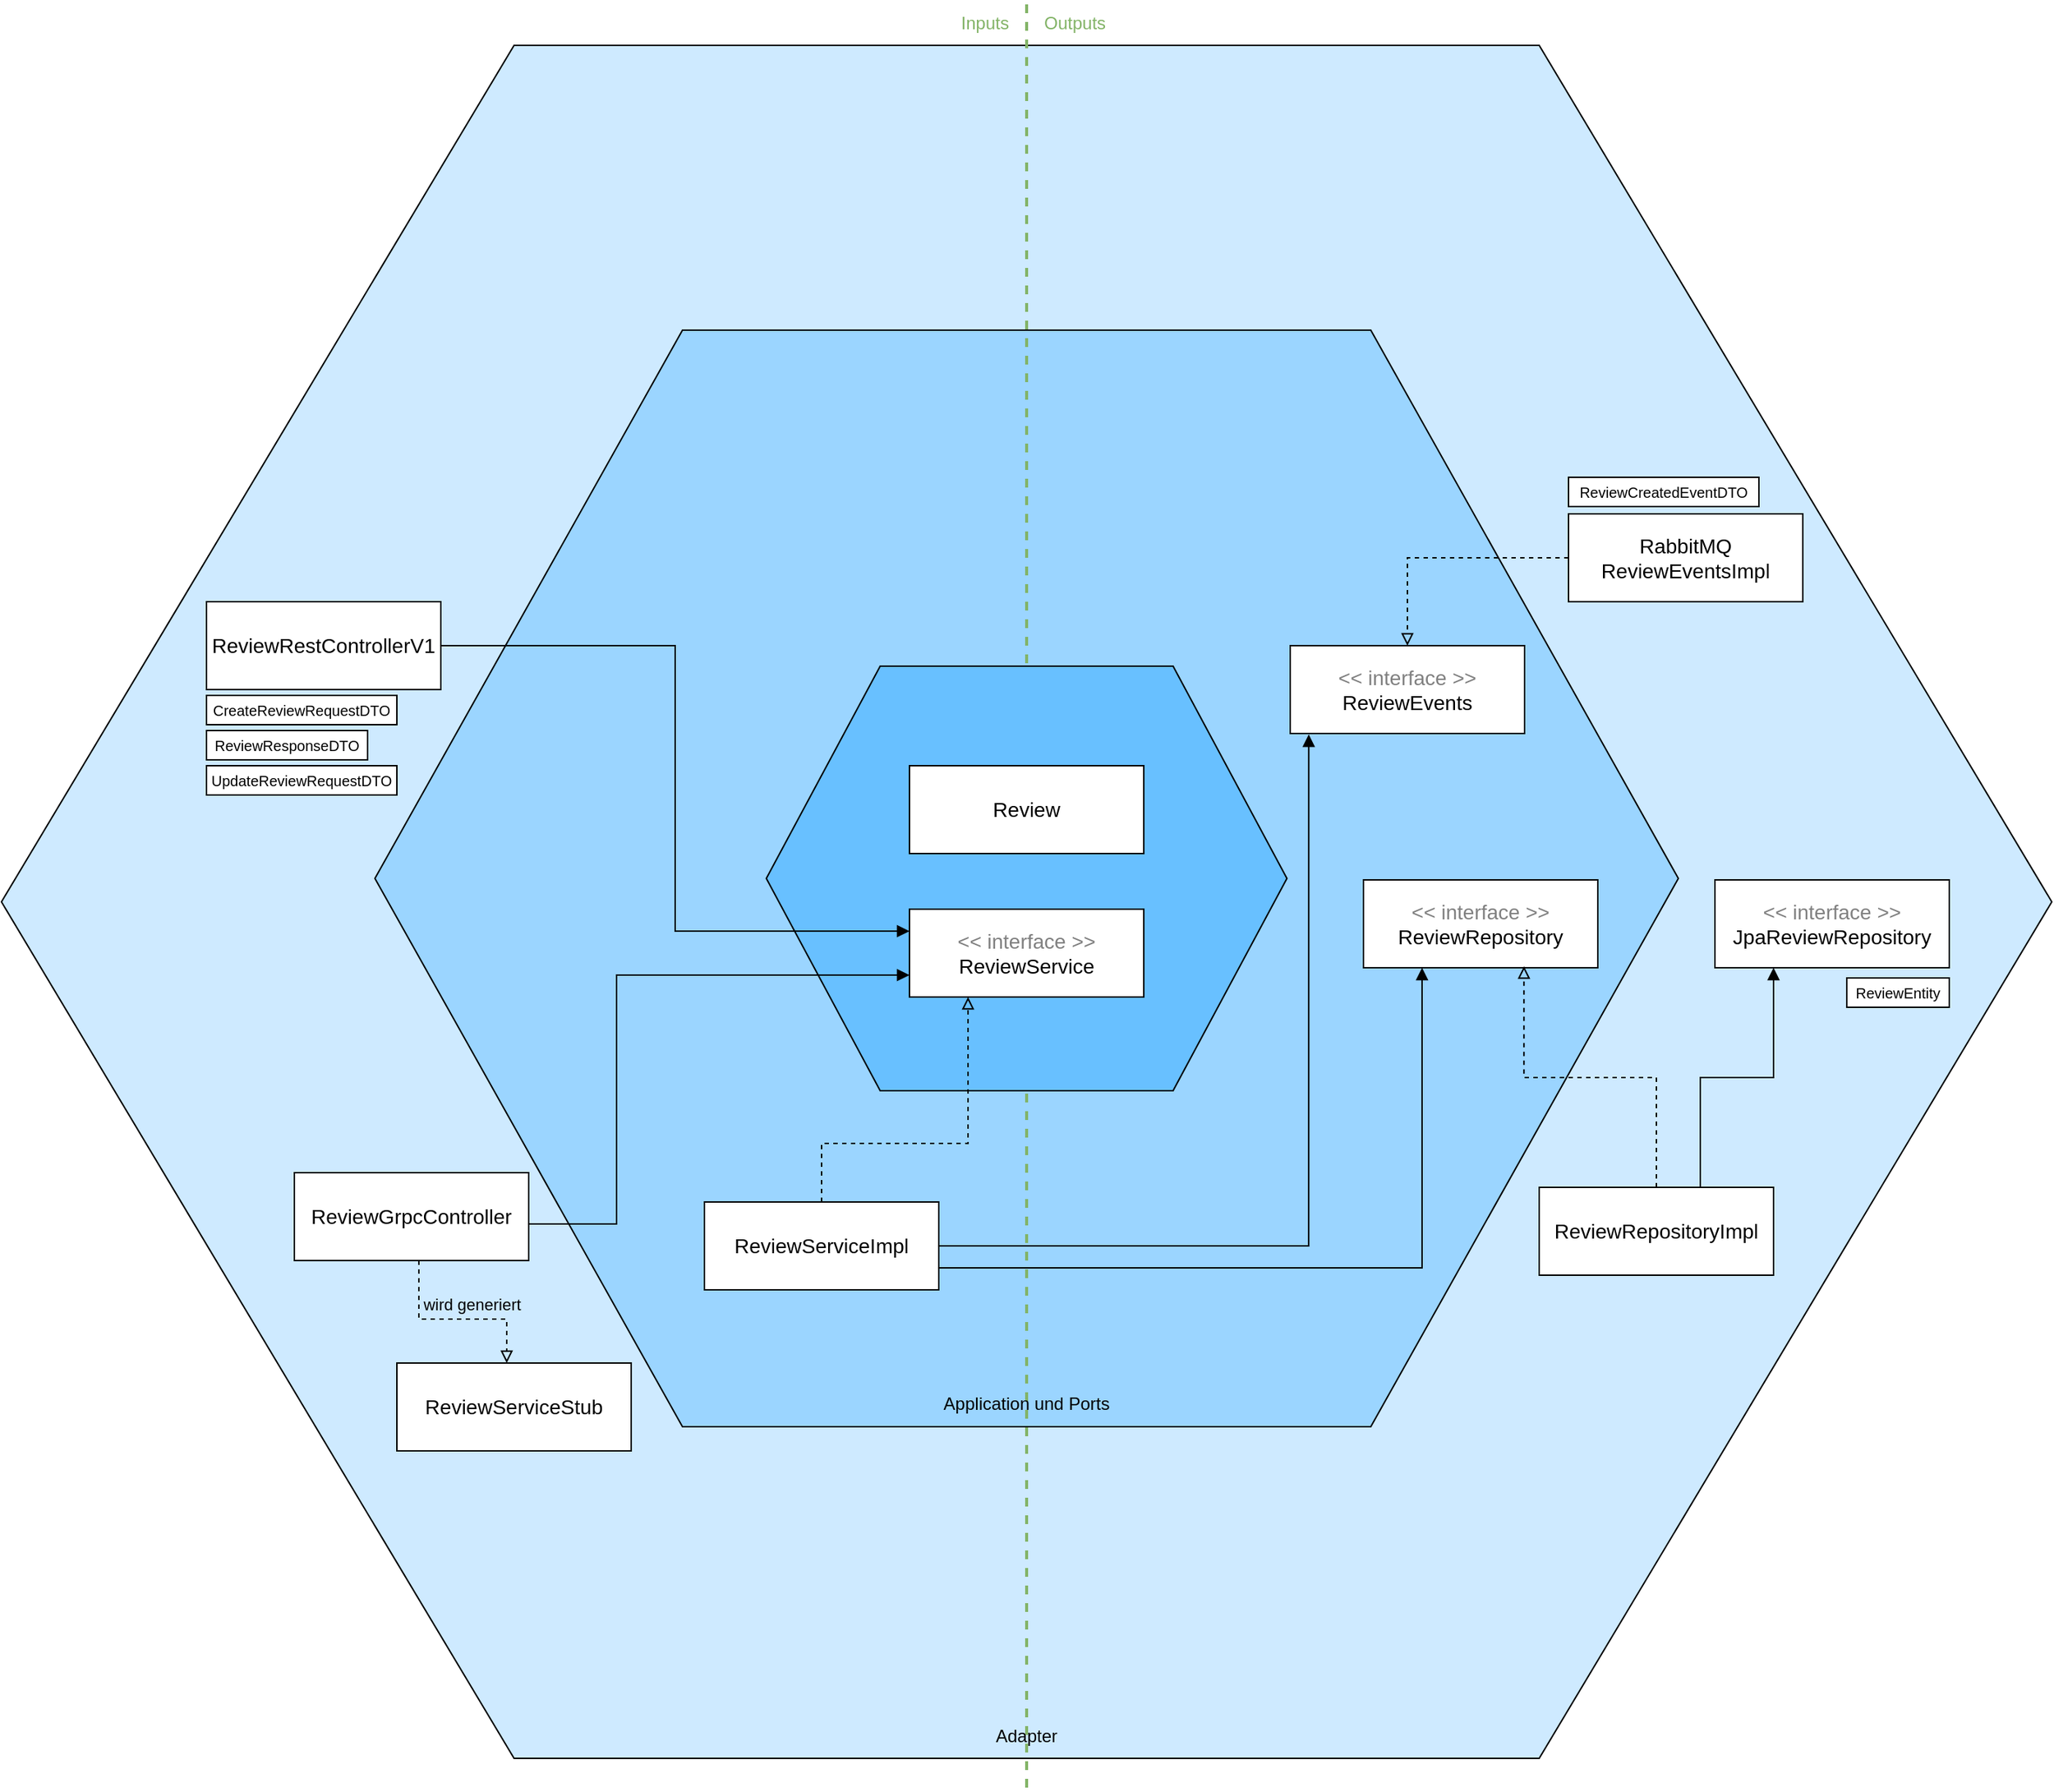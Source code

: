 <mxfile version="26.0.5">
  <diagram name="Seite-1" id="MKljbgSeJdDD-drwOJYf">
    <mxGraphModel dx="3002" dy="1981" grid="1" gridSize="10" guides="1" tooltips="1" connect="1" arrows="1" fold="1" page="1" pageScale="1" pageWidth="827" pageHeight="1169" math="0" shadow="0">
      <root>
        <mxCell id="0" />
        <mxCell id="1" parent="0" />
        <mxCell id="fHIm1r6-pVbR7uOzrHsc-70" style="edgeStyle=orthogonalEdgeStyle;shape=connector;rounded=0;orthogonalLoop=1;jettySize=auto;html=1;entryX=0.5;entryY=1;entryDx=0;entryDy=0;strokeColor=default;align=center;verticalAlign=middle;fontFamily=Helvetica;fontSize=11;fontColor=default;labelBackgroundColor=default;endArrow=block;endFill=1;" parent="1" source="fHIm1r6-pVbR7uOzrHsc-29" target="fHIm1r6-pVbR7uOzrHsc-34" edge="1">
          <mxGeometry relative="1" as="geometry" />
        </mxCell>
        <mxCell id="fHIm1r6-pVbR7uOzrHsc-29" value="" style="shape=hexagon;perimeter=hexagonPerimeter2;whiteSpace=wrap;html=1;fixedSize=1;size=350;fillColor=#CEEAFF;" parent="1" vertex="1">
          <mxGeometry x="-1290" y="-390" width="1400" height="1170" as="geometry" />
        </mxCell>
        <mxCell id="fHIm1r6-pVbR7uOzrHsc-30" value="" style="shape=hexagon;perimeter=hexagonPerimeter2;whiteSpace=wrap;html=1;fixedSize=1;size=210;fillColor=#9BD5FF;" parent="1" vertex="1">
          <mxGeometry x="-1035" y="-195.46" width="890" height="748.91" as="geometry" />
        </mxCell>
        <mxCell id="fHIm1r6-pVbR7uOzrHsc-37" style="edgeStyle=orthogonalEdgeStyle;rounded=0;orthogonalLoop=1;jettySize=auto;html=1;entryX=0.079;entryY=1.011;entryDx=0;entryDy=0;endArrow=block;endFill=1;entryPerimeter=0;" parent="1" source="fHIm1r6-pVbR7uOzrHsc-38" target="fHIm1r6-pVbR7uOzrHsc-40" edge="1">
          <mxGeometry relative="1" as="geometry" />
        </mxCell>
        <mxCell id="fHIm1r6-pVbR7uOzrHsc-40" value="&lt;div&gt;&lt;font color=&quot;#808080&quot;&gt;&amp;lt;&amp;lt; interface &amp;gt;&amp;gt;&lt;/font&gt;&lt;/div&gt;&lt;div&gt;&lt;font&gt;ReviewEvents&lt;br&gt;&lt;/font&gt;&lt;/div&gt;" style="rounded=0;whiteSpace=wrap;html=1;fontSize=14;" parent="1" vertex="1">
          <mxGeometry x="-410" y="20" width="160" height="60" as="geometry" />
        </mxCell>
        <mxCell id="fHIm1r6-pVbR7uOzrHsc-41" value="&lt;div&gt;&lt;font color=&quot;#808080&quot;&gt;&amp;lt;&amp;lt; interface &amp;gt;&amp;gt;&lt;/font&gt;&lt;/div&gt;&lt;div&gt;&lt;font&gt;ReviewRepository&lt;br&gt;&lt;/font&gt;&lt;/div&gt;" style="rounded=0;whiteSpace=wrap;html=1;fontSize=14;" parent="1" vertex="1">
          <mxGeometry x="-360" y="180" width="160" height="60" as="geometry" />
        </mxCell>
        <mxCell id="fHIm1r6-pVbR7uOzrHsc-42" style="edgeStyle=orthogonalEdgeStyle;rounded=0;orthogonalLoop=1;jettySize=auto;html=1;endArrow=block;endFill=1;exitX=1;exitY=0.75;exitDx=0;exitDy=0;entryX=0.25;entryY=1;entryDx=0;entryDy=0;" parent="1" source="fHIm1r6-pVbR7uOzrHsc-38" target="fHIm1r6-pVbR7uOzrHsc-41" edge="1">
          <mxGeometry relative="1" as="geometry" />
        </mxCell>
        <mxCell id="fHIm1r6-pVbR7uOzrHsc-46" style="edgeStyle=orthogonalEdgeStyle;rounded=0;orthogonalLoop=1;jettySize=auto;html=1;endArrow=block;endFill=0;dashed=1;entryX=0.5;entryY=0;entryDx=0;entryDy=0;" parent="1" source="fHIm1r6-pVbR7uOzrHsc-45" target="fHIm1r6-pVbR7uOzrHsc-40" edge="1">
          <mxGeometry relative="1" as="geometry" />
        </mxCell>
        <mxCell id="fHIm1r6-pVbR7uOzrHsc-45" value="&lt;div&gt;&lt;font&gt;RabbitMQ&lt;/font&gt;&lt;/div&gt;&lt;div&gt;&lt;font&gt;ReviewEventsImpl&lt;/font&gt;&lt;/div&gt;" style="rounded=0;whiteSpace=wrap;html=1;fontSize=14;" parent="1" vertex="1">
          <mxGeometry x="-220" y="-70" width="160" height="60" as="geometry" />
        </mxCell>
        <mxCell id="fHIm1r6-pVbR7uOzrHsc-76" style="edgeStyle=orthogonalEdgeStyle;shape=connector;rounded=0;orthogonalLoop=1;jettySize=auto;html=1;entryX=0.25;entryY=1;entryDx=0;entryDy=0;strokeColor=default;align=center;verticalAlign=middle;fontFamily=Helvetica;fontSize=11;fontColor=default;labelBackgroundColor=default;endArrow=block;endFill=1;" parent="1" source="fHIm1r6-pVbR7uOzrHsc-49" target="fHIm1r6-pVbR7uOzrHsc-51" edge="1">
          <mxGeometry relative="1" as="geometry">
            <Array as="points">
              <mxPoint x="-130" y="315" />
              <mxPoint x="-80" y="315" />
            </Array>
          </mxGeometry>
        </mxCell>
        <mxCell id="fHIm1r6-pVbR7uOzrHsc-49" value="&lt;div&gt;&lt;font&gt;ReviewRepositoryImpl&lt;/font&gt;&lt;/div&gt;" style="rounded=0;whiteSpace=wrap;html=1;fontSize=14;" parent="1" vertex="1">
          <mxGeometry x="-240" y="390" width="160" height="60" as="geometry" />
        </mxCell>
        <mxCell id="fHIm1r6-pVbR7uOzrHsc-50" style="edgeStyle=orthogonalEdgeStyle;shape=connector;rounded=0;orthogonalLoop=1;jettySize=auto;html=1;entryX=0.685;entryY=0.983;entryDx=0;entryDy=0;entryPerimeter=0;strokeColor=default;align=center;verticalAlign=middle;fontFamily=Helvetica;fontSize=11;fontColor=default;labelBackgroundColor=default;endArrow=block;endFill=0;dashed=1;" parent="1" source="fHIm1r6-pVbR7uOzrHsc-49" target="fHIm1r6-pVbR7uOzrHsc-41" edge="1">
          <mxGeometry relative="1" as="geometry" />
        </mxCell>
        <mxCell id="fHIm1r6-pVbR7uOzrHsc-51" value="&lt;div&gt;&lt;font color=&quot;#808080&quot;&gt;&amp;lt;&amp;lt; interface &amp;gt;&amp;gt;&lt;/font&gt;&lt;br&gt;&lt;/div&gt;&lt;div&gt;JpaReviewRepository&lt;/div&gt;" style="rounded=0;whiteSpace=wrap;html=1;fontSize=14;" parent="1" vertex="1">
          <mxGeometry x="-120" y="180" width="160" height="60" as="geometry" />
        </mxCell>
        <mxCell id="fHIm1r6-pVbR7uOzrHsc-53" value="&lt;font style=&quot;font-size: 10px;&quot;&gt;ReviewEntity&lt;/font&gt;" style="rounded=0;whiteSpace=wrap;html=1;strokeColor=default;align=center;verticalAlign=middle;fontFamily=Helvetica;fontSize=12;fontColor=default;fillColor=default;" parent="1" vertex="1">
          <mxGeometry x="-30" y="247" width="70" height="20" as="geometry" />
        </mxCell>
        <mxCell id="fHIm1r6-pVbR7uOzrHsc-55" value="&lt;div&gt;&lt;font&gt;ReviewRestControllerV1&lt;/font&gt;&lt;/div&gt;" style="rounded=0;whiteSpace=wrap;html=1;fontSize=14;" parent="1" vertex="1">
          <mxGeometry x="-1150" y="-10" width="160" height="60" as="geometry" />
        </mxCell>
        <mxCell id="fHIm1r6-pVbR7uOzrHsc-58" value="&lt;font style=&quot;font-size: 10px;&quot;&gt;CreateReviewRequestDTO&lt;/font&gt;" style="rounded=0;whiteSpace=wrap;html=1;strokeColor=default;align=center;verticalAlign=middle;fontFamily=Helvetica;fontSize=12;fontColor=default;fillColor=default;" parent="1" vertex="1">
          <mxGeometry x="-1150" y="54" width="130" height="20" as="geometry" />
        </mxCell>
        <mxCell id="fHIm1r6-pVbR7uOzrHsc-59" value="&lt;div&gt;&lt;font style=&quot;font-size: 10px;&quot;&gt;ReviewResponseDTO&lt;/font&gt;&lt;/div&gt;" style="rounded=0;whiteSpace=wrap;html=1;strokeColor=default;align=center;verticalAlign=middle;fontFamily=Helvetica;fontSize=12;fontColor=default;fillColor=default;" parent="1" vertex="1">
          <mxGeometry x="-1150" y="78" width="110" height="20" as="geometry" />
        </mxCell>
        <mxCell id="fHIm1r6-pVbR7uOzrHsc-60" value="&lt;div&gt;&lt;font style=&quot;font-size: 10px;&quot;&gt;UpdateReviewRequestDTO&lt;/font&gt;&lt;/div&gt;" style="rounded=0;whiteSpace=wrap;html=1;strokeColor=default;align=center;verticalAlign=middle;fontFamily=Helvetica;fontSize=12;fontColor=default;fillColor=default;" parent="1" vertex="1">
          <mxGeometry x="-1150" y="102" width="130" height="20" as="geometry" />
        </mxCell>
        <mxCell id="fHIm1r6-pVbR7uOzrHsc-64" style="edgeStyle=orthogonalEdgeStyle;shape=connector;rounded=0;orthogonalLoop=1;jettySize=auto;html=1;strokeColor=default;align=center;verticalAlign=middle;fontFamily=Helvetica;fontSize=11;fontColor=default;labelBackgroundColor=default;endArrow=block;endFill=0;dashed=1;" parent="1" source="fHIm1r6-pVbR7uOzrHsc-61" target="fHIm1r6-pVbR7uOzrHsc-63" edge="1">
          <mxGeometry relative="1" as="geometry">
            <Array as="points">
              <mxPoint x="-1005" y="480" />
              <mxPoint x="-945" y="480" />
            </Array>
          </mxGeometry>
        </mxCell>
        <mxCell id="fHIm1r6-pVbR7uOzrHsc-65" value="wird generiert" style="edgeLabel;html=1;align=center;verticalAlign=middle;resizable=0;points=[];fontFamily=Helvetica;fontSize=11;fontColor=default;labelBackgroundColor=none;" parent="fHIm1r6-pVbR7uOzrHsc-64" vertex="1" connectable="0">
          <mxGeometry x="0.162" y="1" relative="1" as="geometry">
            <mxPoint y="-9" as="offset" />
          </mxGeometry>
        </mxCell>
        <mxCell id="fHIm1r6-pVbR7uOzrHsc-61" value="&lt;div&gt;&lt;font&gt;ReviewGrpcController&lt;/font&gt;&lt;/div&gt;" style="rounded=0;whiteSpace=wrap;html=1;fontSize=14;" parent="1" vertex="1">
          <mxGeometry x="-1090" y="380" width="160" height="60" as="geometry" />
        </mxCell>
        <mxCell id="fHIm1r6-pVbR7uOzrHsc-63" value="&lt;div&gt;&lt;font&gt;ReviewServiceStub&lt;/font&gt;&lt;br&gt;&lt;/div&gt;" style="rounded=0;whiteSpace=wrap;html=1;fontSize=14;" parent="1" vertex="1">
          <mxGeometry x="-1020" y="510" width="160" height="60" as="geometry" />
        </mxCell>
        <mxCell id="fHIm1r6-pVbR7uOzrHsc-67" value="&lt;font style=&quot;font-size: 10px;&quot;&gt;ReviewCreatedEventDTO&lt;/font&gt;" style="rounded=0;whiteSpace=wrap;html=1;" parent="1" vertex="1">
          <mxGeometry x="-220" y="-95" width="130" height="20" as="geometry" />
        </mxCell>
        <mxCell id="fHIm1r6-pVbR7uOzrHsc-73" value="" style="endArrow=none;html=1;rounded=0;strokeColor=#82B366;align=center;verticalAlign=middle;fontFamily=Helvetica;fontSize=11;fontColor=default;labelBackgroundColor=default;edgeStyle=orthogonalEdgeStyle;fillColor=#d5e8d4;dashed=1;strokeWidth=2;" parent="1" edge="1">
          <mxGeometry width="50" height="50" relative="1" as="geometry">
            <mxPoint x="-590" y="800" as="sourcePoint" />
            <mxPoint x="-590" y="-420" as="targetPoint" />
            <Array as="points">
              <mxPoint x="-589.91" y="780" />
              <mxPoint x="-589.91" y="730" />
            </Array>
          </mxGeometry>
        </mxCell>
        <mxCell id="fHIm1r6-pVbR7uOzrHsc-38" value="&lt;div&gt;&lt;font&gt;ReviewServiceImpl&lt;/font&gt;&lt;/div&gt;" style="rounded=0;whiteSpace=wrap;html=1;fontSize=14;" parent="1" vertex="1">
          <mxGeometry x="-810" y="400" width="160" height="60" as="geometry" />
        </mxCell>
        <mxCell id="fHIm1r6-pVbR7uOzrHsc-33" value="Application und Ports" style="text;html=1;align=center;verticalAlign=middle;whiteSpace=wrap;rounded=0;" parent="1" vertex="1">
          <mxGeometry x="-650" y="523.45" width="120" height="30" as="geometry" />
        </mxCell>
        <mxCell id="fHIm1r6-pVbR7uOzrHsc-32" value="Domain" style="text;html=1;align=center;verticalAlign=middle;whiteSpace=wrap;rounded=0;" parent="1" vertex="1">
          <mxGeometry x="-620" y="294" width="60" height="30" as="geometry" />
        </mxCell>
        <mxCell id="fHIm1r6-pVbR7uOzrHsc-34" value="Adapter" style="text;html=1;align=center;verticalAlign=middle;whiteSpace=wrap;rounded=0;" parent="1" vertex="1">
          <mxGeometry x="-633" y="750" width="86" height="30" as="geometry" />
        </mxCell>
        <mxCell id="fHIm1r6-pVbR7uOzrHsc-31" value="" style="shape=hexagon;perimeter=hexagonPerimeter2;whiteSpace=wrap;html=1;fixedSize=1;size=77.74;fillColor=#68C0FF;" parent="1" vertex="1">
          <mxGeometry x="-767.74" y="34" width="355.48" height="290" as="geometry" />
        </mxCell>
        <mxCell id="fHIm1r6-pVbR7uOzrHsc-35" value="&lt;div&gt;&lt;font&gt;Review&lt;/font&gt;&lt;/div&gt;" style="rounded=0;whiteSpace=wrap;html=1;fontSize=14;" parent="1" vertex="1">
          <mxGeometry x="-670" y="102" width="160" height="60" as="geometry" />
        </mxCell>
        <mxCell id="fHIm1r6-pVbR7uOzrHsc-36" value="&lt;div&gt;&lt;font color=&quot;#808080&quot;&gt;&amp;lt;&amp;lt; interface &amp;gt;&amp;gt;&lt;/font&gt;&lt;/div&gt;&lt;div&gt;&lt;font&gt;ReviewService&lt;br&gt;&lt;/font&gt;&lt;/div&gt;" style="rounded=0;whiteSpace=wrap;html=1;fontSize=14;" parent="1" vertex="1">
          <mxGeometry x="-670" y="200" width="160" height="60" as="geometry" />
        </mxCell>
        <mxCell id="fHIm1r6-pVbR7uOzrHsc-39" style="edgeStyle=orthogonalEdgeStyle;rounded=0;orthogonalLoop=1;jettySize=auto;html=1;dashed=1;endArrow=block;endFill=0;entryX=0.25;entryY=1;entryDx=0;entryDy=0;" parent="1" source="fHIm1r6-pVbR7uOzrHsc-38" target="fHIm1r6-pVbR7uOzrHsc-36" edge="1">
          <mxGeometry relative="1" as="geometry">
            <mxPoint x="-650" y="280" as="targetPoint" />
            <Array as="points">
              <mxPoint x="-730" y="360" />
              <mxPoint x="-630" y="360" />
            </Array>
          </mxGeometry>
        </mxCell>
        <mxCell id="fHIm1r6-pVbR7uOzrHsc-56" style="edgeStyle=orthogonalEdgeStyle;shape=connector;rounded=0;orthogonalLoop=1;jettySize=auto;html=1;entryX=0;entryY=0.25;entryDx=0;entryDy=0;strokeColor=default;align=center;verticalAlign=middle;fontFamily=Helvetica;fontSize=11;fontColor=default;labelBackgroundColor=default;endArrow=block;endFill=1;" parent="1" source="fHIm1r6-pVbR7uOzrHsc-55" target="fHIm1r6-pVbR7uOzrHsc-36" edge="1">
          <mxGeometry relative="1" as="geometry" />
        </mxCell>
        <mxCell id="fHIm1r6-pVbR7uOzrHsc-62" style="edgeStyle=orthogonalEdgeStyle;shape=connector;rounded=0;orthogonalLoop=1;jettySize=auto;html=1;strokeColor=default;align=center;verticalAlign=middle;fontFamily=Helvetica;fontSize=11;fontColor=default;labelBackgroundColor=default;endArrow=block;endFill=1;entryX=0;entryY=0.75;entryDx=0;entryDy=0;" parent="1" source="fHIm1r6-pVbR7uOzrHsc-61" target="fHIm1r6-pVbR7uOzrHsc-36" edge="1">
          <mxGeometry relative="1" as="geometry">
            <mxPoint x="-670" y="270" as="targetPoint" />
            <Array as="points">
              <mxPoint x="-870" y="415" />
              <mxPoint x="-870" y="245" />
            </Array>
          </mxGeometry>
        </mxCell>
        <mxCell id="2" value="Outputs" style="text;html=1;strokeColor=none;fillColor=none;align=left;verticalAlign=middle;whiteSpace=wrap;rounded=0;fontColor=#82B366;" parent="1" vertex="1">
          <mxGeometry x="-580" y="-420" width="60" height="30" as="geometry" />
        </mxCell>
        <mxCell id="3" value="Inputs" style="text;html=1;strokeColor=none;fillColor=none;align=right;verticalAlign=middle;whiteSpace=wrap;rounded=0;fontColor=#82B366;" parent="1" vertex="1">
          <mxGeometry x="-660" y="-420" width="60" height="30" as="geometry" />
        </mxCell>
      </root>
    </mxGraphModel>
  </diagram>
</mxfile>
